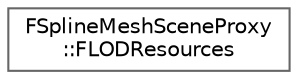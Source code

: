 digraph "Graphical Class Hierarchy"
{
 // INTERACTIVE_SVG=YES
 // LATEX_PDF_SIZE
  bgcolor="transparent";
  edge [fontname=Helvetica,fontsize=10,labelfontname=Helvetica,labelfontsize=10];
  node [fontname=Helvetica,fontsize=10,shape=box,height=0.2,width=0.4];
  rankdir="LR";
  Node0 [id="Node000000",label="FSplineMeshSceneProxy\l::FLODResources",height=0.2,width=0.4,color="grey40", fillcolor="white", style="filled",URL="$d6/dff/structFSplineMeshSceneProxy_1_1FLODResources.html",tooltip=" "];
}
